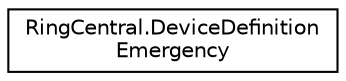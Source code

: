 digraph "Graphical Class Hierarchy"
{
 // LATEX_PDF_SIZE
  edge [fontname="Helvetica",fontsize="10",labelfontname="Helvetica",labelfontsize="10"];
  node [fontname="Helvetica",fontsize="10",shape=record];
  rankdir="LR";
  Node0 [label="RingCentral.DeviceDefinition\lEmergency",height=0.2,width=0.4,color="black", fillcolor="white", style="filled",URL="$classRingCentral_1_1DeviceDefinitionEmergency.html",tooltip=" "];
}
